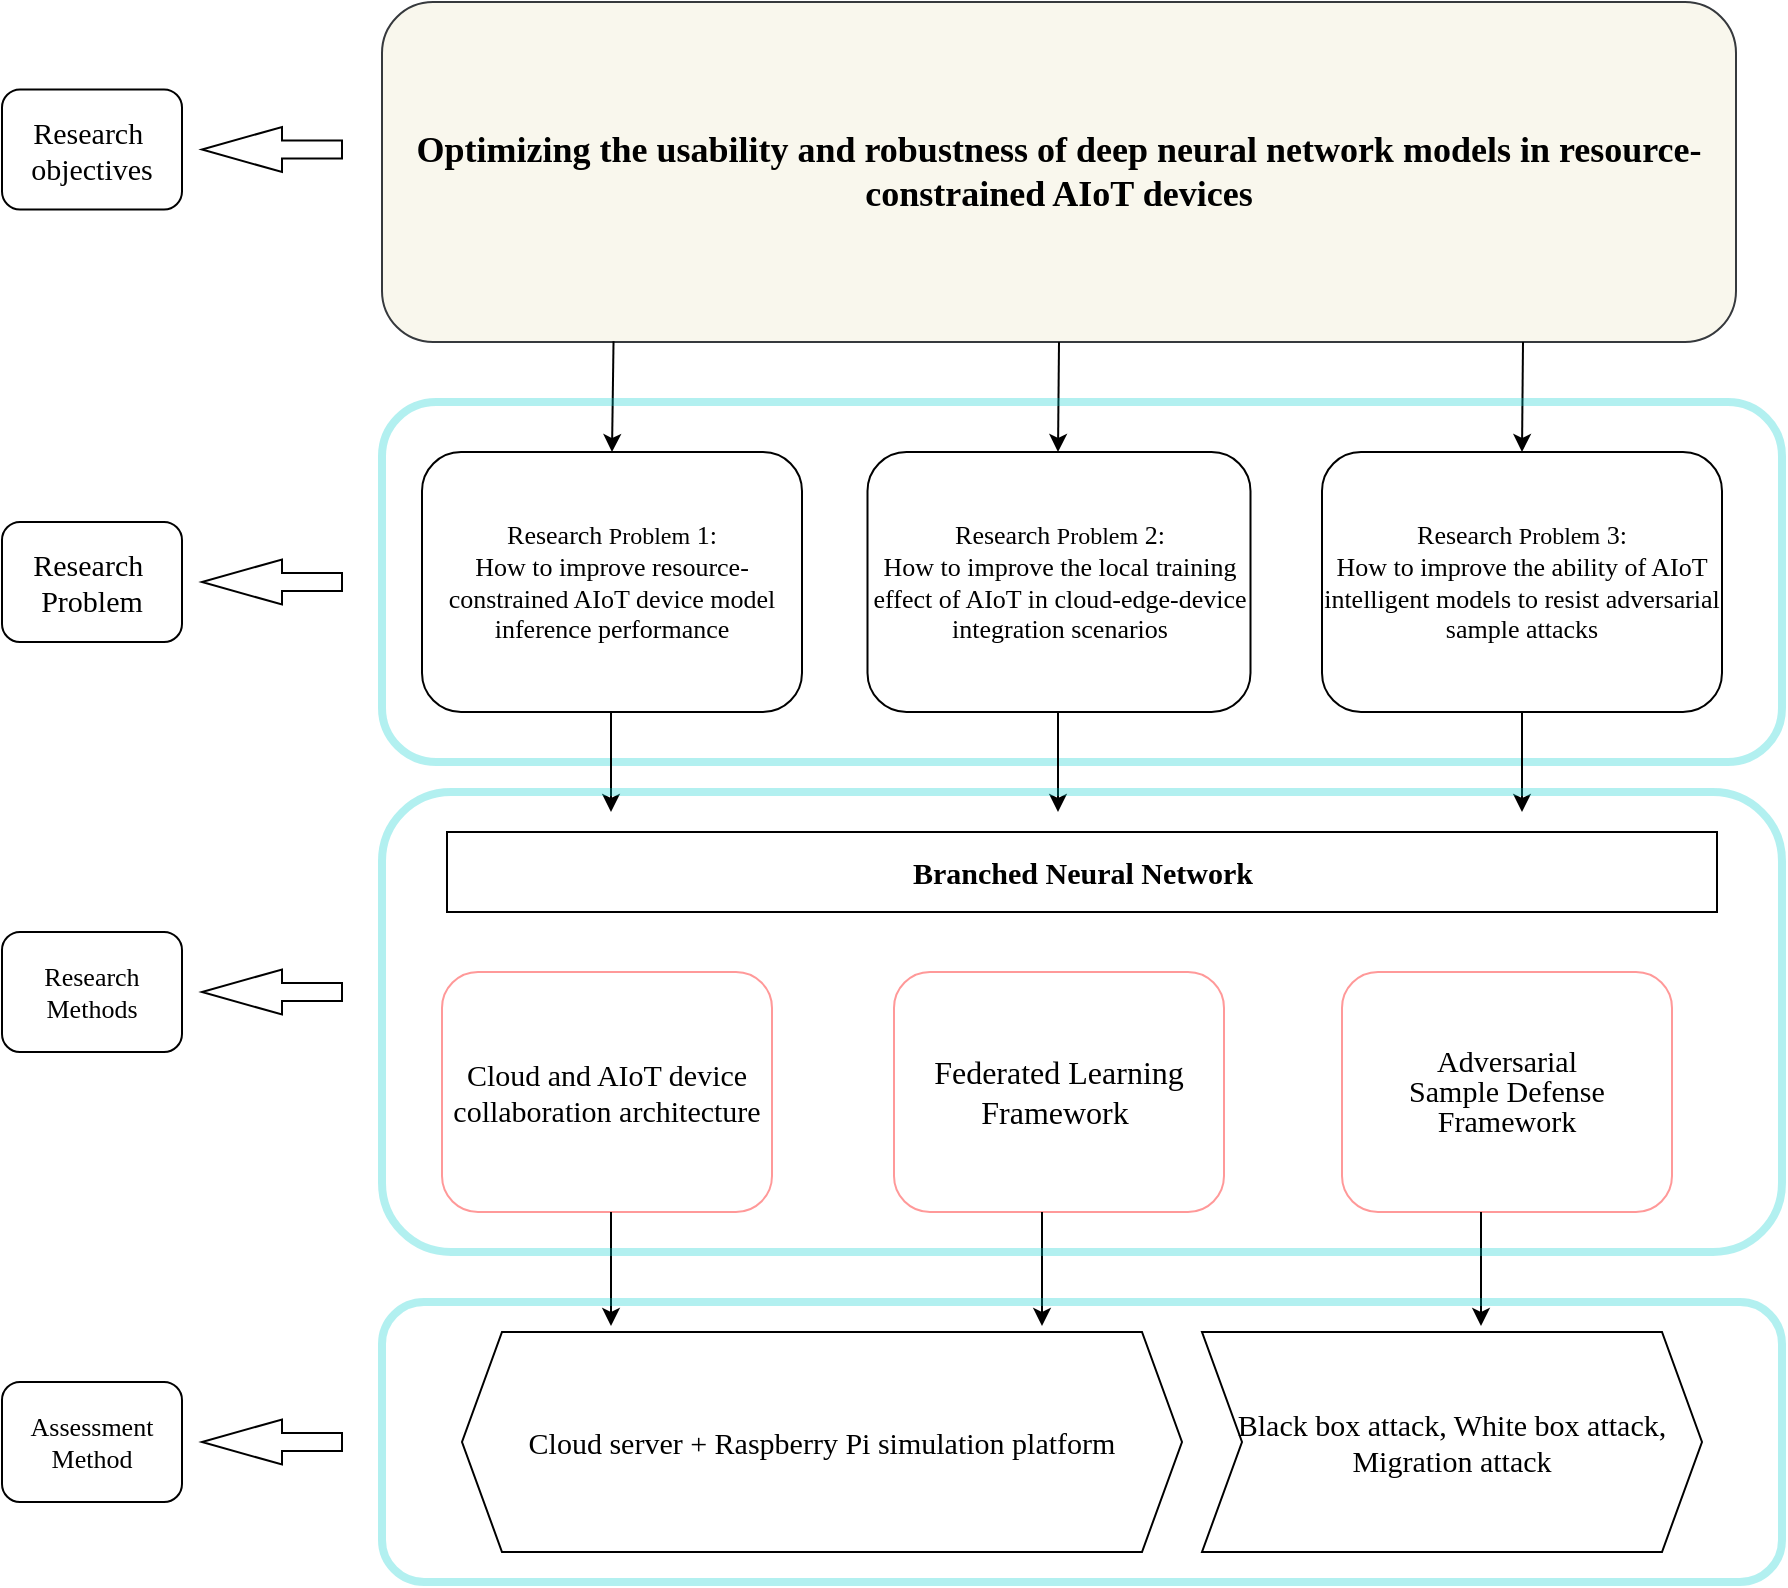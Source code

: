 <mxfile version="24.2.2" type="github">
  <diagram name="第 1 页" id="E_9ZUGZub5r1t7u37brj">
    <mxGraphModel dx="1720" dy="526" grid="1" gridSize="10" guides="1" tooltips="1" connect="1" arrows="1" fold="1" page="1" pageScale="1" pageWidth="850" pageHeight="1100" math="0" shadow="0">
      <root>
        <mxCell id="0" />
        <mxCell id="1" parent="0" />
        <mxCell id="_085nPTa5El5RhCGtDlV-1" value="&lt;p style=&quot;font-size: 18px;&quot;&gt;&lt;font face=&quot;Comic Sans MS&quot; style=&quot;font-size: 18px;&quot;&gt;Optimizing the usability and robustness of deep neural network models in resource-constrained AIoT devices&lt;/font&gt;&lt;/p&gt;" style="rounded=1;whiteSpace=wrap;html=1;fontStyle=1;labelBackgroundColor=none;fontSize=18;fillColor=#f9f7ed;strokeColor=#36393d;" parent="1" vertex="1">
          <mxGeometry x="100" y="15" width="677" height="170" as="geometry" />
        </mxCell>
        <mxCell id="_085nPTa5El5RhCGtDlV-2" value="&lt;div style=&quot;font-size: 13px;&quot;&gt;&lt;font face=&quot;Comic Sans MS&quot;&gt;Research&amp;nbsp;&lt;span style=&quot;font-size: 12px;&quot;&gt;Problem&lt;/span&gt;&amp;nbsp;1:&lt;/font&gt;&lt;/div&gt;&lt;div style=&quot;font-size: 13px;&quot;&gt;&lt;font face=&quot;bQs2HBA9JiszIpq2pG2n&quot;&gt;How to improve resource-constrained AIoT device model inference performance&lt;/font&gt;&lt;/div&gt;" style="rounded=1;whiteSpace=wrap;html=1;fontFamily=Comic Sans MS;fontSize=13;" parent="1" vertex="1">
          <mxGeometry x="120" y="240" width="190" height="130" as="geometry" />
        </mxCell>
        <mxCell id="_085nPTa5El5RhCGtDlV-3" value="&lt;div style=&quot;font-size: 13px;&quot;&gt;&lt;font face=&quot;Comic Sans MS&quot;&gt;Research&amp;nbsp;&lt;span style=&quot;font-size: 12px;&quot;&gt;Problem&lt;/span&gt;&amp;nbsp;2:&lt;/font&gt;&lt;/div&gt;&lt;div style=&quot;font-size: 13px;&quot;&gt;&lt;font face=&quot;lc-P7z6Z-aJ5FeURTYUj&quot;&gt;How to improve the local training effect of AIoT in cloud-edge-device integration scenarios&lt;/font&gt;&lt;/div&gt;" style="rounded=1;whiteSpace=wrap;html=1;fontStyle=0;fontFamily=Comic Sans MS;fontSize=13;" parent="1" vertex="1">
          <mxGeometry x="342.75" y="240" width="191.5" height="130" as="geometry" />
        </mxCell>
        <mxCell id="_085nPTa5El5RhCGtDlV-4" value="&lt;div style=&quot;font-size: 13px;&quot;&gt;&lt;font face=&quot;Comic Sans MS&quot;&gt;Research&amp;nbsp;&lt;span style=&quot;font-size: 12px;&quot;&gt;Problem&lt;/span&gt;&amp;nbsp;3:&lt;/font&gt;&lt;/div&gt;&lt;div style=&quot;font-size: 13px;&quot;&gt;&lt;font face=&quot;DUXV7XMvXxbuyo4luQu7&quot;&gt;How to improve the ability of AIoT intelligent models to resist adversarial sample attacks&lt;/font&gt;&lt;/div&gt;" style="rounded=1;whiteSpace=wrap;html=1;fontFamily=Comic Sans MS;fontSize=13;" parent="1" vertex="1">
          <mxGeometry x="570" y="240" width="200" height="130" as="geometry" />
        </mxCell>
        <mxCell id="b_dZQruKx7hnP9HHT105-1" value="&lt;font style=&quot;font-size: 15px;&quot;&gt;&lt;b&gt;Branched Neural Network&lt;/b&gt;&lt;/font&gt;" style="rounded=0;whiteSpace=wrap;html=1;fontFamily=Comic Sans MS;fontSize=13;" vertex="1" parent="1">
          <mxGeometry x="132.5" y="430" width="635" height="40" as="geometry" />
        </mxCell>
        <mxCell id="b_dZQruKx7hnP9HHT105-2" value="&lt;font style=&quot;font-size: 15px;&quot;&gt;Cloud and AIoT device collaboration architecture&lt;/font&gt;" style="rounded=1;whiteSpace=wrap;html=1;fontFamily=Comic Sans MS;fontSize=13;strokeColor=#FF9999;" vertex="1" parent="1">
          <mxGeometry x="130" y="500" width="165" height="120" as="geometry" />
        </mxCell>
        <mxCell id="b_dZQruKx7hnP9HHT105-3" value="&lt;font style=&quot;font-size: 16px;&quot;&gt;Federated Learning Framework&amp;nbsp;&lt;/font&gt;" style="rounded=1;whiteSpace=wrap;html=1;fontFamily=Comic Sans MS;fontSize=13;strokeColor=#FF9999;" vertex="1" parent="1">
          <mxGeometry x="356" y="500" width="165" height="120" as="geometry" />
        </mxCell>
        <mxCell id="b_dZQruKx7hnP9HHT105-4" value="&lt;p style=&quot;margin: 0cm 16.8pt 0.0pt; line-height: 10.5pt;&quot; align=&quot;center&quot; class=&quot;MsoNormal&quot;&gt;&lt;font style=&quot;font-size: 15px;&quot;&gt;Adversarial Sample Defense Framework&lt;/font&gt;&lt;br style=&quot;font-size: 13px;&quot;&gt;&lt;/p&gt;" style="rounded=1;whiteSpace=wrap;html=1;fontFamily=Comic Sans MS;fontSize=13;strokeColor=#FF9999;" vertex="1" parent="1">
          <mxGeometry x="580" y="500" width="165" height="120" as="geometry" />
        </mxCell>
        <mxCell id="b_dZQruKx7hnP9HHT105-6" value="Cloud server + Raspberry Pi simulation platform" style="shape=hexagon;perimeter=hexagonPerimeter2;whiteSpace=wrap;html=1;fixedSize=1;fontFamily=Comic Sans MS;fontSize=15;" vertex="1" parent="1">
          <mxGeometry x="140" y="680" width="360" height="110" as="geometry" />
        </mxCell>
        <mxCell id="b_dZQruKx7hnP9HHT105-7" value="&lt;font style=&quot;font-size: 15px;&quot;&gt;Black box attack, White box attack, Migration attack&lt;/font&gt;" style="shape=step;perimeter=stepPerimeter;whiteSpace=wrap;html=1;fixedSize=1;fontFamily=Comic Sans MS;fontSize=13;" vertex="1" parent="1">
          <mxGeometry x="510" y="680" width="250" height="110" as="geometry" />
        </mxCell>
        <mxCell id="b_dZQruKx7hnP9HHT105-10" value="" style="endArrow=classic;html=1;rounded=0;entryX=0.5;entryY=0;entryDx=0;entryDy=0;exitX=0.171;exitY=0.998;exitDx=0;exitDy=0;exitPerimeter=0;" edge="1" parent="1" source="_085nPTa5El5RhCGtDlV-1" target="_085nPTa5El5RhCGtDlV-2">
          <mxGeometry width="50" height="50" relative="1" as="geometry">
            <mxPoint x="400" y="390" as="sourcePoint" />
            <mxPoint x="450" y="340" as="targetPoint" />
          </mxGeometry>
        </mxCell>
        <mxCell id="b_dZQruKx7hnP9HHT105-11" value="" style="endArrow=classic;html=1;rounded=0;exitX=0.5;exitY=1;exitDx=0;exitDy=0;" edge="1" parent="1" source="_085nPTa5El5RhCGtDlV-1">
          <mxGeometry width="50" height="50" relative="1" as="geometry">
            <mxPoint x="438" y="190" as="sourcePoint" />
            <mxPoint x="438" y="240" as="targetPoint" />
          </mxGeometry>
        </mxCell>
        <mxCell id="b_dZQruKx7hnP9HHT105-12" value="" style="endArrow=classic;html=1;rounded=0;entryX=0.5;entryY=0;entryDx=0;entryDy=0;exitX=0.171;exitY=0.998;exitDx=0;exitDy=0;exitPerimeter=0;" edge="1" parent="1" target="_085nPTa5El5RhCGtDlV-4">
          <mxGeometry width="50" height="50" relative="1" as="geometry">
            <mxPoint x="670.5" y="185" as="sourcePoint" />
            <mxPoint x="669.5" y="240" as="targetPoint" />
          </mxGeometry>
        </mxCell>
        <mxCell id="b_dZQruKx7hnP9HHT105-17" value="" style="rounded=1;whiteSpace=wrap;html=1;fillColor=none;strokeColor=#00CCCC;glass=0;labelBorderColor=#45FFF9;strokeWidth=4;textShadow=1;gradientColor=default;opacity=30;" vertex="1" parent="1">
          <mxGeometry x="100" y="215" width="700" height="180" as="geometry" />
        </mxCell>
        <mxCell id="b_dZQruKx7hnP9HHT105-16" value="" style="endArrow=classic;html=1;rounded=0;exitX=0.171;exitY=0.998;exitDx=0;exitDy=0;exitPerimeter=0;" edge="1" parent="1">
          <mxGeometry width="50" height="50" relative="1" as="geometry">
            <mxPoint x="670" y="370" as="sourcePoint" />
            <mxPoint x="670" y="420" as="targetPoint" />
          </mxGeometry>
        </mxCell>
        <mxCell id="b_dZQruKx7hnP9HHT105-19" value="" style="endArrow=classic;html=1;rounded=0;exitX=0.171;exitY=0.998;exitDx=0;exitDy=0;exitPerimeter=0;" edge="1" parent="1">
          <mxGeometry width="50" height="50" relative="1" as="geometry">
            <mxPoint x="214.5" y="370" as="sourcePoint" />
            <mxPoint x="214.5" y="420" as="targetPoint" />
          </mxGeometry>
        </mxCell>
        <mxCell id="b_dZQruKx7hnP9HHT105-20" value="" style="endArrow=classic;html=1;rounded=0;exitX=0.171;exitY=0.998;exitDx=0;exitDy=0;exitPerimeter=0;" edge="1" parent="1">
          <mxGeometry width="50" height="50" relative="1" as="geometry">
            <mxPoint x="438" y="370" as="sourcePoint" />
            <mxPoint x="438" y="420" as="targetPoint" />
          </mxGeometry>
        </mxCell>
        <mxCell id="b_dZQruKx7hnP9HHT105-23" value="" style="endArrow=classic;html=1;rounded=0;exitX=0.59;exitY=1.011;exitDx=0;exitDy=0;exitPerimeter=0;entryX=0.21;entryY=-0.018;entryDx=0;entryDy=0;entryPerimeter=0;" edge="1" parent="1">
          <mxGeometry width="50" height="50" relative="1" as="geometry">
            <mxPoint x="649.5" y="620" as="sourcePoint" />
            <mxPoint x="649.5" y="677" as="targetPoint" />
          </mxGeometry>
        </mxCell>
        <mxCell id="b_dZQruKx7hnP9HHT105-25" value="" style="endArrow=classic;html=1;rounded=0;exitX=0.59;exitY=1.011;exitDx=0;exitDy=0;exitPerimeter=0;entryX=0.21;entryY=-0.018;entryDx=0;entryDy=0;entryPerimeter=0;" edge="1" parent="1">
          <mxGeometry width="50" height="50" relative="1" as="geometry">
            <mxPoint x="430" y="620" as="sourcePoint" />
            <mxPoint x="430" y="677" as="targetPoint" />
          </mxGeometry>
        </mxCell>
        <mxCell id="b_dZQruKx7hnP9HHT105-26" value="" style="endArrow=classic;html=1;rounded=0;exitX=0.59;exitY=1.011;exitDx=0;exitDy=0;exitPerimeter=0;entryX=0.21;entryY=-0.018;entryDx=0;entryDy=0;entryPerimeter=0;" edge="1" parent="1">
          <mxGeometry width="50" height="50" relative="1" as="geometry">
            <mxPoint x="214.5" y="620" as="sourcePoint" />
            <mxPoint x="214.5" y="677" as="targetPoint" />
          </mxGeometry>
        </mxCell>
        <mxCell id="b_dZQruKx7hnP9HHT105-27" value="" style="rounded=1;whiteSpace=wrap;html=1;opacity=30;fillColor=none;strokeColor=#00CCCC;glass=0;labelBorderColor=#99FFFF;strokeWidth=4;textShadow=0;" vertex="1" parent="1">
          <mxGeometry x="100" y="665" width="700" height="140" as="geometry" />
        </mxCell>
        <mxCell id="b_dZQruKx7hnP9HHT105-28" value="" style="rounded=1;whiteSpace=wrap;html=1;opacity=30;fillColor=none;strokeColor=#00CCCC;glass=0;labelBorderColor=#99FFFF;strokeWidth=4;textShadow=0;" vertex="1" parent="1">
          <mxGeometry x="100" y="410" width="700" height="230" as="geometry" />
        </mxCell>
        <mxCell id="b_dZQruKx7hnP9HHT105-30" value="" style="html=1;shadow=0;dashed=0;align=center;verticalAlign=middle;shape=mxgraph.arrows2.arrow;dy=0.6;dx=40;flipH=1;notch=0;" vertex="1" parent="1">
          <mxGeometry x="10" y="77.5" width="70" height="22.5" as="geometry" />
        </mxCell>
        <mxCell id="b_dZQruKx7hnP9HHT105-31" value="&lt;font face=&quot;Comic Sans MS&quot; style=&quot;font-size: 15px;&quot;&gt;Research&amp;nbsp;&lt;/font&gt;&lt;div style=&quot;font-size: 15px;&quot;&gt;&lt;font face=&quot;vVg4drZ5lM5xH7V21xbt&quot; style=&quot;font-size: 15px;&quot;&gt;objectives&lt;/font&gt;&lt;/div&gt;" style="rounded=1;whiteSpace=wrap;html=1;" vertex="1" parent="1">
          <mxGeometry x="-90" y="58.75" width="90" height="60" as="geometry" />
        </mxCell>
        <mxCell id="b_dZQruKx7hnP9HHT105-39" value="" style="html=1;shadow=0;dashed=0;align=center;verticalAlign=middle;shape=mxgraph.arrows2.arrow;dy=0.6;dx=40;flipH=1;notch=0;" vertex="1" parent="1">
          <mxGeometry x="10" y="293.75" width="70" height="22.5" as="geometry" />
        </mxCell>
        <mxCell id="b_dZQruKx7hnP9HHT105-40" value="&lt;font face=&quot;Comic Sans MS&quot; style=&quot;font-size: 15px;&quot;&gt;Research&amp;nbsp;&lt;/font&gt;&lt;div style=&quot;font-size: 15px;&quot;&gt;&lt;font face=&quot;Comic Sans MS&quot; style=&quot;font-size: 15px;&quot;&gt;Problem&lt;/font&gt;&lt;/div&gt;" style="rounded=1;whiteSpace=wrap;html=1;" vertex="1" parent="1">
          <mxGeometry x="-90" y="275" width="90" height="60" as="geometry" />
        </mxCell>
        <mxCell id="b_dZQruKx7hnP9HHT105-41" value="" style="html=1;shadow=0;dashed=0;align=center;verticalAlign=middle;shape=mxgraph.arrows2.arrow;dy=0.6;dx=40;flipH=1;notch=0;" vertex="1" parent="1">
          <mxGeometry x="10" y="498.75" width="70" height="22.5" as="geometry" />
        </mxCell>
        <mxCell id="b_dZQruKx7hnP9HHT105-42" value="&lt;font face=&quot;Comic Sans MS&quot; style=&quot;font-size: 13px;&quot;&gt;Research Methods&lt;/font&gt;" style="rounded=1;whiteSpace=wrap;html=1;" vertex="1" parent="1">
          <mxGeometry x="-90" y="480" width="90" height="60" as="geometry" />
        </mxCell>
        <mxCell id="b_dZQruKx7hnP9HHT105-43" value="" style="html=1;shadow=0;dashed=0;align=center;verticalAlign=middle;shape=mxgraph.arrows2.arrow;dy=0.6;dx=40;flipH=1;notch=0;" vertex="1" parent="1">
          <mxGeometry x="10" y="723.75" width="70" height="22.5" as="geometry" />
        </mxCell>
        <mxCell id="b_dZQruKx7hnP9HHT105-44" value="&lt;font style=&quot;font-size: 13px;&quot; face=&quot;Comic Sans MS&quot;&gt;Assessment Method&lt;/font&gt;" style="rounded=1;whiteSpace=wrap;html=1;" vertex="1" parent="1">
          <mxGeometry x="-90" y="705" width="90" height="60" as="geometry" />
        </mxCell>
      </root>
    </mxGraphModel>
  </diagram>
</mxfile>
